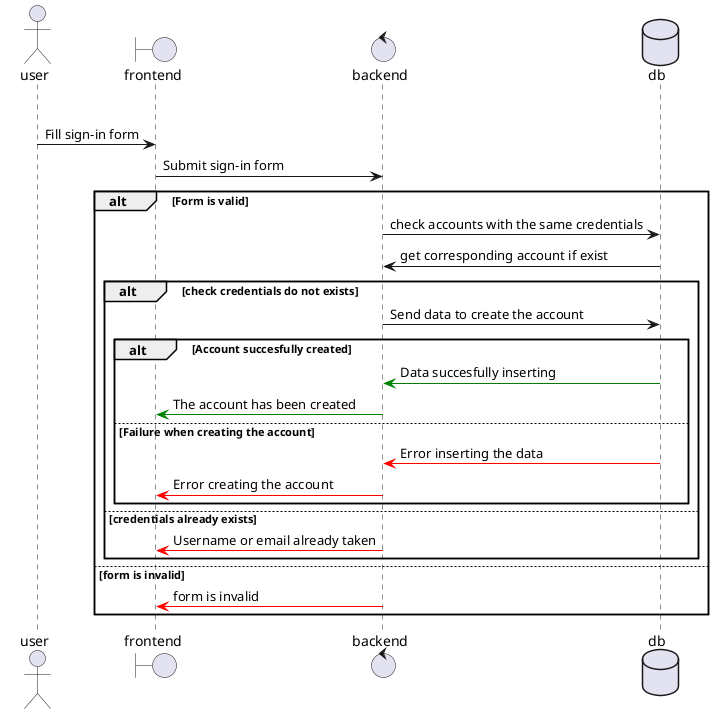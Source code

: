 @startuml Create Account for User
actor user
boundary frontend
control backend
database db

group Create Account
    user -> frontend : Fill sign-in form
    frontend -> backend : Submit sign-in form
    alt Form is valid
        backend -> db : check accounts with the same credentials
        backend <- db : get corresponding account if exist
        alt check credentials do not exists
            backend -> db : Send data to create the account
            alt Account succesfully created
                backend <[#green]- db : Data succesfully inserting
                frontend <[#green]- backend : The account has been created
            else Failure when creating the account
                backend <[#red]- db : Error inserting the data
                frontend <[#red]- backend : Error creating the account
            end
        else credentials already exists
            frontend <[#red]- backend : Username or email already taken       
        end
    else form is invalid
        frontend <[#red]- backend : form is invalid
    end
@enduml